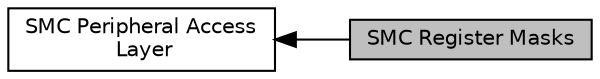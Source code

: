 digraph "SMC Register Masks"
{
  edge [fontname="Helvetica",fontsize="10",labelfontname="Helvetica",labelfontsize="10"];
  node [fontname="Helvetica",fontsize="10",shape=box];
  rankdir=LR;
  Node2 [label="SMC Peripheral Access\l Layer",height=0.2,width=0.4,color="black", fillcolor="white", style="filled",URL="$group___s_m_c___peripheral___access___layer.html",tooltip=" "];
  Node1 [label="SMC Register Masks",height=0.2,width=0.4,color="black", fillcolor="grey75", style="filled", fontcolor="black",tooltip=" "];
  Node2->Node1 [shape=plaintext, dir="back", style="solid"];
}
